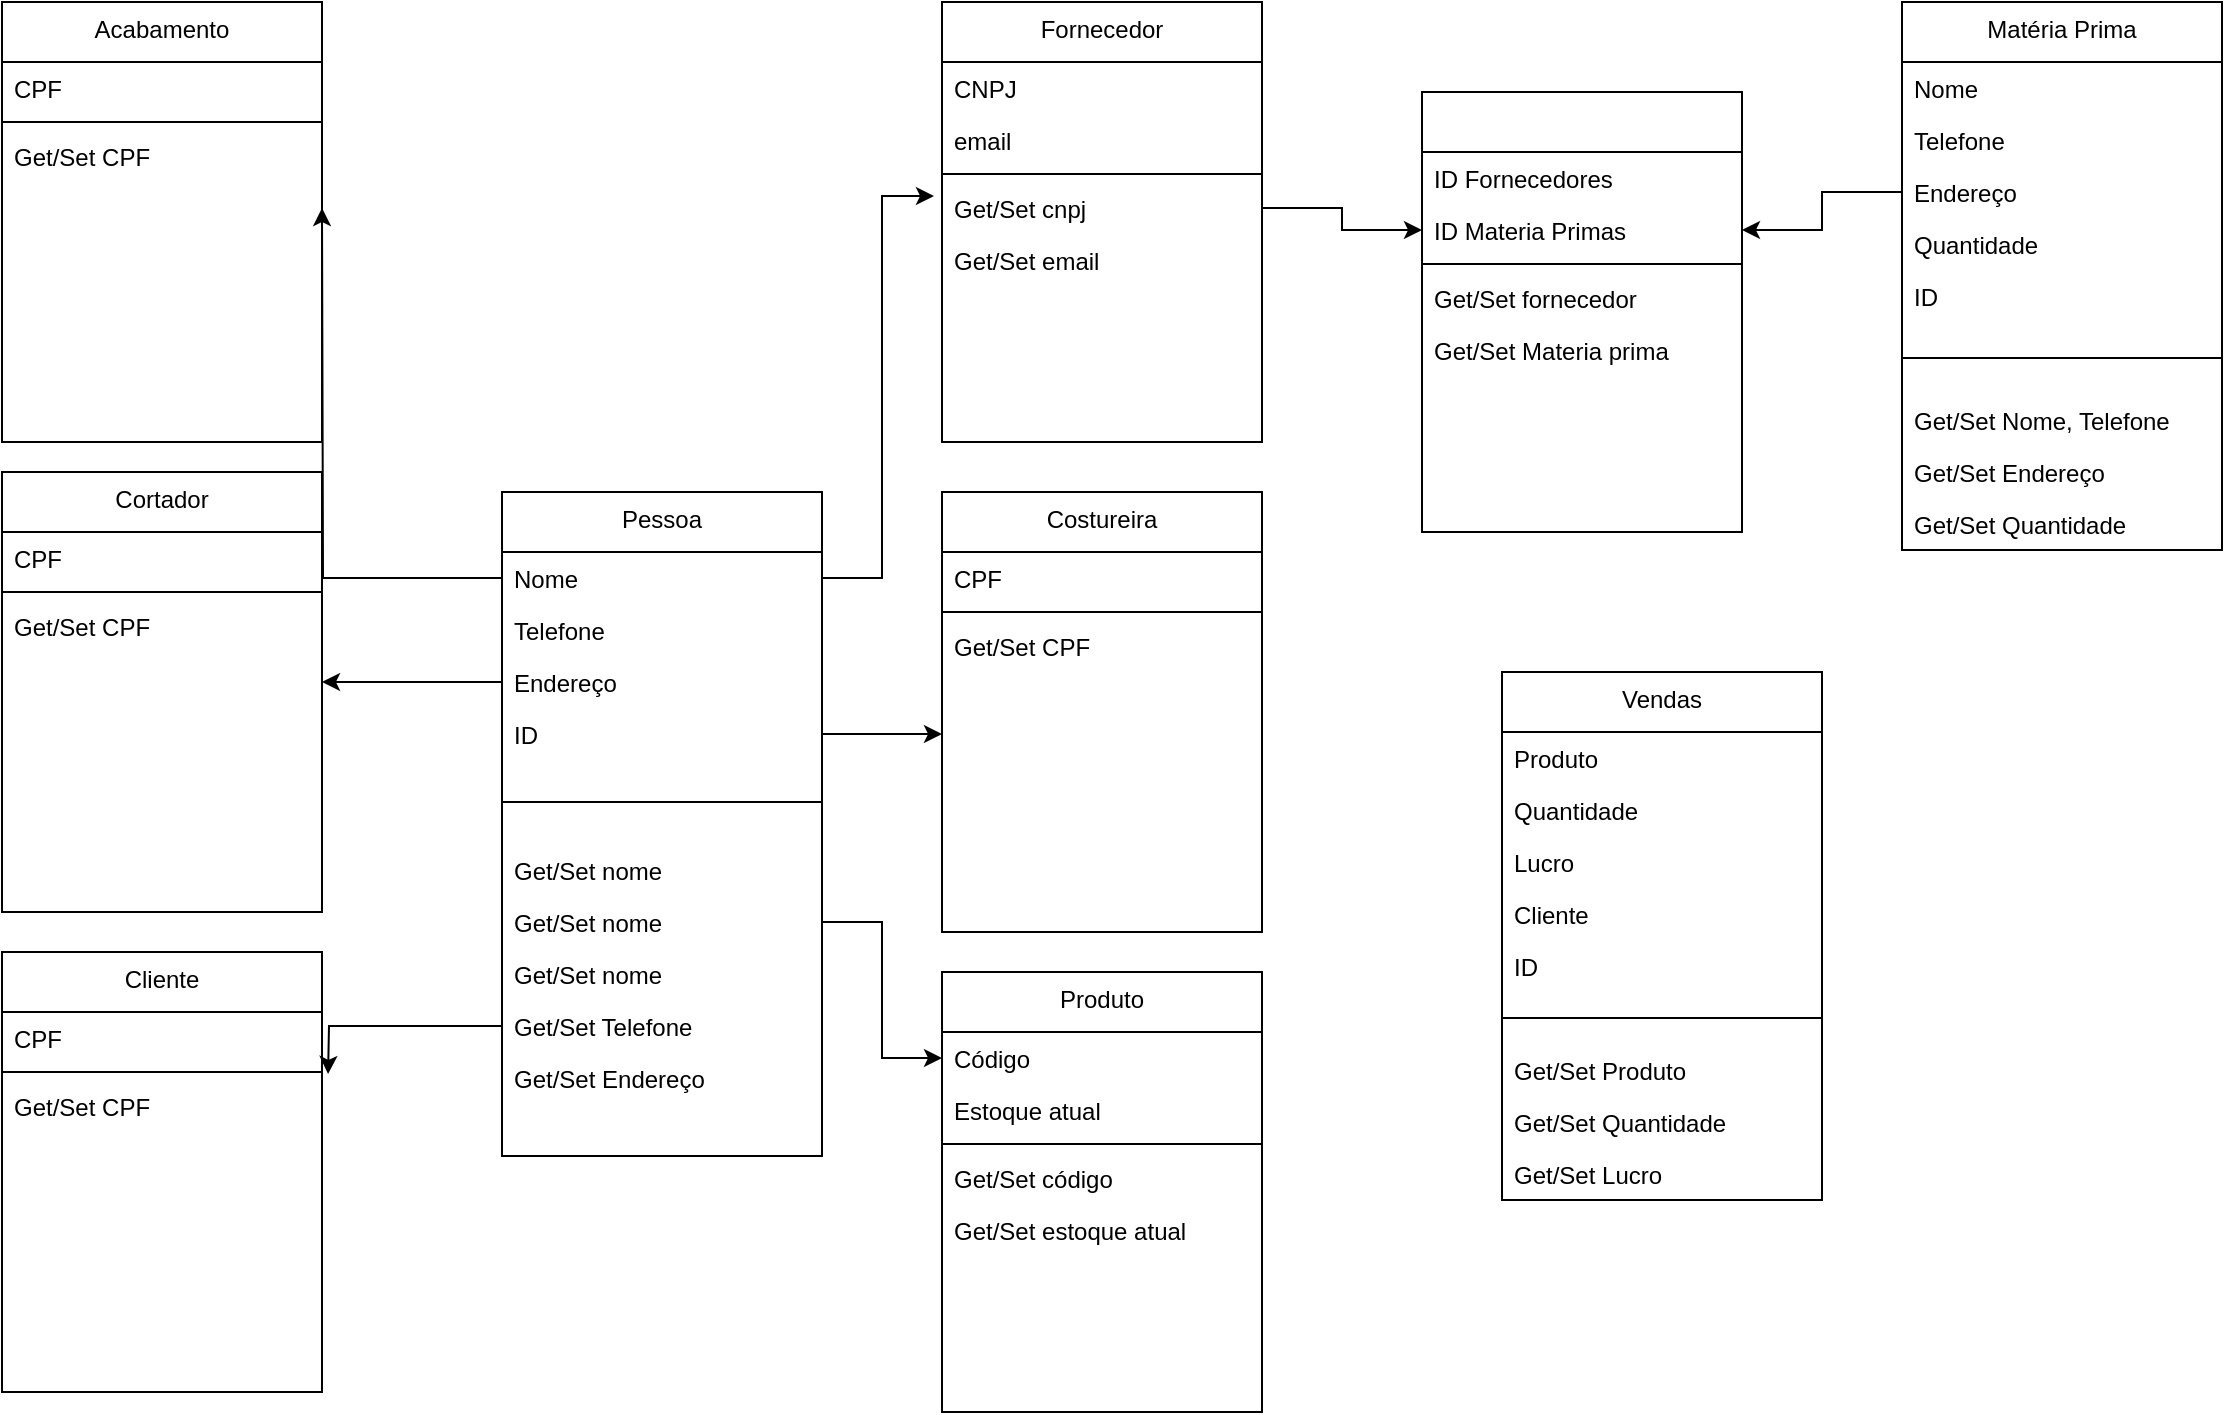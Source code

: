 <mxfile version="24.5.5" type="google">
  <diagram id="C5RBs43oDa-KdzZeNtuy" name="Page-1">
    <mxGraphModel grid="1" page="1" gridSize="10" guides="1" tooltips="1" connect="1" arrows="1" fold="1" pageScale="1" pageWidth="827" pageHeight="1169" math="0" shadow="0">
      <root>
        <mxCell id="WIyWlLk6GJQsqaUBKTNV-0" />
        <mxCell id="WIyWlLk6GJQsqaUBKTNV-1" parent="WIyWlLk6GJQsqaUBKTNV-0" />
        <mxCell id="zkfFHV4jXpPFQw0GAbJ--17" value="Pessoa" style="swimlane;fontStyle=0;align=center;verticalAlign=top;childLayout=stackLayout;horizontal=1;startSize=30;horizontalStack=0;resizeParent=1;resizeLast=0;collapsible=1;marginBottom=0;rounded=0;shadow=0;strokeWidth=1;" vertex="1" parent="WIyWlLk6GJQsqaUBKTNV-1">
          <mxGeometry x="300" y="290" width="160" height="332" as="geometry">
            <mxRectangle x="560" y="120" width="160" height="26" as="alternateBounds" />
          </mxGeometry>
        </mxCell>
        <mxCell id="zkfFHV4jXpPFQw0GAbJ--18" value="Nome" style="text;align=left;verticalAlign=top;spacingLeft=4;spacingRight=4;overflow=hidden;rotatable=0;points=[[0,0.5],[1,0.5]];portConstraint=eastwest;" vertex="1" parent="zkfFHV4jXpPFQw0GAbJ--17">
          <mxGeometry y="30" width="160" height="26" as="geometry" />
        </mxCell>
        <mxCell id="zkfFHV4jXpPFQw0GAbJ--19" value="Telefone" style="text;align=left;verticalAlign=top;spacingLeft=4;spacingRight=4;overflow=hidden;rotatable=0;points=[[0,0.5],[1,0.5]];portConstraint=eastwest;rounded=0;shadow=0;html=0;" vertex="1" parent="zkfFHV4jXpPFQw0GAbJ--17">
          <mxGeometry y="56" width="160" height="26" as="geometry" />
        </mxCell>
        <mxCell id="tnECMWdyMKxDktL1tYU4-21" style="edgeStyle=orthogonalEdgeStyle;rounded=0;orthogonalLoop=1;jettySize=auto;html=1;" edge="1" parent="zkfFHV4jXpPFQw0GAbJ--17" source="zkfFHV4jXpPFQw0GAbJ--20">
          <mxGeometry relative="1" as="geometry">
            <mxPoint x="-90" y="95" as="targetPoint" />
          </mxGeometry>
        </mxCell>
        <mxCell id="zkfFHV4jXpPFQw0GAbJ--20" value="Endereço" style="text;align=left;verticalAlign=top;spacingLeft=4;spacingRight=4;overflow=hidden;rotatable=0;points=[[0,0.5],[1,0.5]];portConstraint=eastwest;rounded=0;shadow=0;html=0;" vertex="1" parent="zkfFHV4jXpPFQw0GAbJ--17">
          <mxGeometry y="82" width="160" height="26" as="geometry" />
        </mxCell>
        <mxCell id="rUOSjP1XIgHr1UZ97DjN-0" style="edgeStyle=orthogonalEdgeStyle;rounded=0;orthogonalLoop=1;jettySize=auto;html=1;" edge="1" parent="zkfFHV4jXpPFQw0GAbJ--17" source="tnECMWdyMKxDktL1tYU4-23">
          <mxGeometry relative="1" as="geometry">
            <mxPoint x="220" y="121" as="targetPoint" />
          </mxGeometry>
        </mxCell>
        <mxCell id="tnECMWdyMKxDktL1tYU4-23" value="ID" style="text;align=left;verticalAlign=top;spacingLeft=4;spacingRight=4;overflow=hidden;rotatable=0;points=[[0,0.5],[1,0.5]];portConstraint=eastwest;rounded=0;shadow=0;html=0;" vertex="1" parent="zkfFHV4jXpPFQw0GAbJ--17">
          <mxGeometry y="108" width="160" height="26" as="geometry" />
        </mxCell>
        <mxCell id="zkfFHV4jXpPFQw0GAbJ--23" value="" style="line;html=1;strokeWidth=1;align=left;verticalAlign=middle;spacingTop=-1;spacingLeft=3;spacingRight=3;rotatable=0;labelPosition=right;points=[];portConstraint=eastwest;" vertex="1" parent="zkfFHV4jXpPFQw0GAbJ--17">
          <mxGeometry y="134" width="160" height="42" as="geometry" />
        </mxCell>
        <mxCell id="tnECMWdyMKxDktL1tYU4-25" value="Get/Set nome" style="text;align=left;verticalAlign=top;spacingLeft=4;spacingRight=4;overflow=hidden;rotatable=0;points=[[0,0.5],[1,0.5]];portConstraint=eastwest;" vertex="1" parent="zkfFHV4jXpPFQw0GAbJ--17">
          <mxGeometry y="176" width="160" height="26" as="geometry" />
        </mxCell>
        <mxCell id="tnECMWdyMKxDktL1tYU4-24" value="Get/Set nome" style="text;align=left;verticalAlign=top;spacingLeft=4;spacingRight=4;overflow=hidden;rotatable=0;points=[[0,0.5],[1,0.5]];portConstraint=eastwest;" vertex="1" parent="zkfFHV4jXpPFQw0GAbJ--17">
          <mxGeometry y="202" width="160" height="26" as="geometry" />
        </mxCell>
        <mxCell id="zkfFHV4jXpPFQw0GAbJ--24" value="Get/Set nome" style="text;align=left;verticalAlign=top;spacingLeft=4;spacingRight=4;overflow=hidden;rotatable=0;points=[[0,0.5],[1,0.5]];portConstraint=eastwest;" vertex="1" parent="zkfFHV4jXpPFQw0GAbJ--17">
          <mxGeometry y="228" width="160" height="26" as="geometry" />
        </mxCell>
        <mxCell id="zkfFHV4jXpPFQw0GAbJ--25" value="Get/Set Telefone" style="text;align=left;verticalAlign=top;spacingLeft=4;spacingRight=4;overflow=hidden;rotatable=0;points=[[0,0.5],[1,0.5]];portConstraint=eastwest;" vertex="1" parent="zkfFHV4jXpPFQw0GAbJ--17">
          <mxGeometry y="254" width="160" height="26" as="geometry" />
        </mxCell>
        <mxCell id="tnECMWdyMKxDktL1tYU4-1" value="Get/Set Endereço" style="text;align=left;verticalAlign=top;spacingLeft=4;spacingRight=4;overflow=hidden;rotatable=0;points=[[0,0.5],[1,0.5]];portConstraint=eastwest;" vertex="1" parent="zkfFHV4jXpPFQw0GAbJ--17">
          <mxGeometry y="280" width="160" height="26" as="geometry" />
        </mxCell>
        <mxCell id="T1OP8Bnf5XhSmpOeJoPT-0" value="Matéria Prima" style="swimlane;fontStyle=0;align=center;verticalAlign=top;childLayout=stackLayout;horizontal=1;startSize=30;horizontalStack=0;resizeParent=1;resizeLast=0;collapsible=1;marginBottom=0;rounded=0;shadow=0;strokeWidth=1;" vertex="1" parent="WIyWlLk6GJQsqaUBKTNV-1">
          <mxGeometry x="1000" y="45" width="160" height="274" as="geometry">
            <mxRectangle x="560" y="120" width="160" height="26" as="alternateBounds" />
          </mxGeometry>
        </mxCell>
        <mxCell id="T1OP8Bnf5XhSmpOeJoPT-1" value="Nome" style="text;align=left;verticalAlign=top;spacingLeft=4;spacingRight=4;overflow=hidden;rotatable=0;points=[[0,0.5],[1,0.5]];portConstraint=eastwest;" vertex="1" parent="T1OP8Bnf5XhSmpOeJoPT-0">
          <mxGeometry y="30" width="160" height="26" as="geometry" />
        </mxCell>
        <mxCell id="T1OP8Bnf5XhSmpOeJoPT-2" value="Telefone" style="text;align=left;verticalAlign=top;spacingLeft=4;spacingRight=4;overflow=hidden;rotatable=0;points=[[0,0.5],[1,0.5]];portConstraint=eastwest;rounded=0;shadow=0;html=0;" vertex="1" parent="T1OP8Bnf5XhSmpOeJoPT-0">
          <mxGeometry y="56" width="160" height="26" as="geometry" />
        </mxCell>
        <mxCell id="T1OP8Bnf5XhSmpOeJoPT-3" value="Endereço" style="text;align=left;verticalAlign=top;spacingLeft=4;spacingRight=4;overflow=hidden;rotatable=0;points=[[0,0.5],[1,0.5]];portConstraint=eastwest;rounded=0;shadow=0;html=0;" vertex="1" parent="T1OP8Bnf5XhSmpOeJoPT-0">
          <mxGeometry y="82" width="160" height="26" as="geometry" />
        </mxCell>
        <mxCell id="T1OP8Bnf5XhSmpOeJoPT-4" value="Quantidade" style="text;align=left;verticalAlign=top;spacingLeft=4;spacingRight=4;overflow=hidden;rotatable=0;points=[[0,0.5],[1,0.5]];portConstraint=eastwest;rounded=0;shadow=0;html=0;" vertex="1" parent="T1OP8Bnf5XhSmpOeJoPT-0">
          <mxGeometry y="108" width="160" height="26" as="geometry" />
        </mxCell>
        <mxCell id="lR7Mgf2FbufeY8SOAC1O-10" value="ID" style="text;align=left;verticalAlign=top;spacingLeft=4;spacingRight=4;overflow=hidden;rotatable=0;points=[[0,0.5],[1,0.5]];portConstraint=eastwest;rounded=0;shadow=0;html=0;" vertex="1" parent="T1OP8Bnf5XhSmpOeJoPT-0">
          <mxGeometry y="134" width="160" height="26" as="geometry" />
        </mxCell>
        <mxCell id="T1OP8Bnf5XhSmpOeJoPT-6" value="" style="line;html=1;strokeWidth=1;align=left;verticalAlign=middle;spacingTop=-1;spacingLeft=3;spacingRight=3;rotatable=0;labelPosition=right;points=[];portConstraint=eastwest;" vertex="1" parent="T1OP8Bnf5XhSmpOeJoPT-0">
          <mxGeometry y="160" width="160" height="36" as="geometry" />
        </mxCell>
        <mxCell id="T1OP8Bnf5XhSmpOeJoPT-7" value="Get/Set Nome, Telefone" style="text;align=left;verticalAlign=top;spacingLeft=4;spacingRight=4;overflow=hidden;rotatable=0;points=[[0,0.5],[1,0.5]];portConstraint=eastwest;" vertex="1" parent="T1OP8Bnf5XhSmpOeJoPT-0">
          <mxGeometry y="196" width="160" height="26" as="geometry" />
        </mxCell>
        <mxCell id="T1OP8Bnf5XhSmpOeJoPT-8" value="Get/Set Endereço" style="text;align=left;verticalAlign=top;spacingLeft=4;spacingRight=4;overflow=hidden;rotatable=0;points=[[0,0.5],[1,0.5]];portConstraint=eastwest;" vertex="1" parent="T1OP8Bnf5XhSmpOeJoPT-0">
          <mxGeometry y="222" width="160" height="26" as="geometry" />
        </mxCell>
        <mxCell id="te3hsQJgcAd9mouNJxqq-2" value="Get/Set Quantidade" style="text;align=left;verticalAlign=top;spacingLeft=4;spacingRight=4;overflow=hidden;rotatable=0;points=[[0,0.5],[1,0.5]];portConstraint=eastwest;" vertex="1" parent="T1OP8Bnf5XhSmpOeJoPT-0">
          <mxGeometry y="248" width="160" height="26" as="geometry" />
        </mxCell>
        <mxCell id="T1OP8Bnf5XhSmpOeJoPT-9" value="Produto" style="swimlane;fontStyle=0;align=center;verticalAlign=top;childLayout=stackLayout;horizontal=1;startSize=30;horizontalStack=0;resizeParent=1;resizeLast=0;collapsible=1;marginBottom=0;rounded=0;shadow=0;strokeWidth=1;" vertex="1" parent="WIyWlLk6GJQsqaUBKTNV-1">
          <mxGeometry x="520" y="530" width="160" height="220" as="geometry">
            <mxRectangle x="560" y="120" width="160" height="26" as="alternateBounds" />
          </mxGeometry>
        </mxCell>
        <mxCell id="T1OP8Bnf5XhSmpOeJoPT-11" value="Código" style="text;align=left;verticalAlign=top;spacingLeft=4;spacingRight=4;overflow=hidden;rotatable=0;points=[[0,0.5],[1,0.5]];portConstraint=eastwest;rounded=0;shadow=0;html=0;" vertex="1" parent="T1OP8Bnf5XhSmpOeJoPT-9">
          <mxGeometry y="30" width="160" height="26" as="geometry" />
        </mxCell>
        <mxCell id="T1OP8Bnf5XhSmpOeJoPT-14" value="Estoque atual" style="text;align=left;verticalAlign=top;spacingLeft=4;spacingRight=4;overflow=hidden;rotatable=0;points=[[0,0.5],[1,0.5]];portConstraint=eastwest;rounded=0;shadow=0;html=0;" vertex="1" parent="T1OP8Bnf5XhSmpOeJoPT-9">
          <mxGeometry y="56" width="160" height="26" as="geometry" />
        </mxCell>
        <mxCell id="T1OP8Bnf5XhSmpOeJoPT-15" value="" style="line;html=1;strokeWidth=1;align=left;verticalAlign=middle;spacingTop=-1;spacingLeft=3;spacingRight=3;rotatable=0;labelPosition=right;points=[];portConstraint=eastwest;" vertex="1" parent="T1OP8Bnf5XhSmpOeJoPT-9">
          <mxGeometry y="82" width="160" height="8" as="geometry" />
        </mxCell>
        <mxCell id="T1OP8Bnf5XhSmpOeJoPT-16" value="Get/Set código" style="text;align=left;verticalAlign=top;spacingLeft=4;spacingRight=4;overflow=hidden;rotatable=0;points=[[0,0.5],[1,0.5]];portConstraint=eastwest;" vertex="1" parent="T1OP8Bnf5XhSmpOeJoPT-9">
          <mxGeometry y="90" width="160" height="26" as="geometry" />
        </mxCell>
        <mxCell id="tnECMWdyMKxDktL1tYU4-22" value="Get/Set estoque atual " style="text;align=left;verticalAlign=top;spacingLeft=4;spacingRight=4;overflow=hidden;rotatable=0;points=[[0,0.5],[1,0.5]];portConstraint=eastwest;" vertex="1" parent="T1OP8Bnf5XhSmpOeJoPT-9">
          <mxGeometry y="116" width="160" height="26" as="geometry" />
        </mxCell>
        <mxCell id="T1OP8Bnf5XhSmpOeJoPT-18" value="Acabamento" style="swimlane;fontStyle=0;align=center;verticalAlign=top;childLayout=stackLayout;horizontal=1;startSize=30;horizontalStack=0;resizeParent=1;resizeLast=0;collapsible=1;marginBottom=0;rounded=0;shadow=0;strokeWidth=1;" vertex="1" parent="WIyWlLk6GJQsqaUBKTNV-1">
          <mxGeometry x="50" y="45" width="160" height="220" as="geometry">
            <mxRectangle x="560" y="120" width="160" height="26" as="alternateBounds" />
          </mxGeometry>
        </mxCell>
        <mxCell id="T1OP8Bnf5XhSmpOeJoPT-19" value="CPF" style="text;align=left;verticalAlign=top;spacingLeft=4;spacingRight=4;overflow=hidden;rotatable=0;points=[[0,0.5],[1,0.5]];portConstraint=eastwest;" vertex="1" parent="T1OP8Bnf5XhSmpOeJoPT-18">
          <mxGeometry y="30" width="160" height="26" as="geometry" />
        </mxCell>
        <mxCell id="T1OP8Bnf5XhSmpOeJoPT-24" value="" style="line;html=1;strokeWidth=1;align=left;verticalAlign=middle;spacingTop=-1;spacingLeft=3;spacingRight=3;rotatable=0;labelPosition=right;points=[];portConstraint=eastwest;" vertex="1" parent="T1OP8Bnf5XhSmpOeJoPT-18">
          <mxGeometry y="56" width="160" height="8" as="geometry" />
        </mxCell>
        <mxCell id="T1OP8Bnf5XhSmpOeJoPT-25" value="Get/Set CPF" style="text;align=left;verticalAlign=top;spacingLeft=4;spacingRight=4;overflow=hidden;rotatable=0;points=[[0,0.5],[1,0.5]];portConstraint=eastwest;" vertex="1" parent="T1OP8Bnf5XhSmpOeJoPT-18">
          <mxGeometry y="64" width="160" height="26" as="geometry" />
        </mxCell>
        <mxCell id="T1OP8Bnf5XhSmpOeJoPT-27" value="Cortador" style="swimlane;fontStyle=0;align=center;verticalAlign=top;childLayout=stackLayout;horizontal=1;startSize=30;horizontalStack=0;resizeParent=1;resizeLast=0;collapsible=1;marginBottom=0;rounded=0;shadow=0;strokeWidth=1;" vertex="1" parent="WIyWlLk6GJQsqaUBKTNV-1">
          <mxGeometry x="50" y="280" width="160" height="220" as="geometry">
            <mxRectangle x="560" y="120" width="160" height="26" as="alternateBounds" />
          </mxGeometry>
        </mxCell>
        <mxCell id="T1OP8Bnf5XhSmpOeJoPT-31" value="CPF" style="text;align=left;verticalAlign=top;spacingLeft=4;spacingRight=4;overflow=hidden;rotatable=0;points=[[0,0.5],[1,0.5]];portConstraint=eastwest;rounded=0;shadow=0;html=0;" vertex="1" parent="T1OP8Bnf5XhSmpOeJoPT-27">
          <mxGeometry y="30" width="160" height="26" as="geometry" />
        </mxCell>
        <mxCell id="T1OP8Bnf5XhSmpOeJoPT-33" value="" style="line;html=1;strokeWidth=1;align=left;verticalAlign=middle;spacingTop=-1;spacingLeft=3;spacingRight=3;rotatable=0;labelPosition=right;points=[];portConstraint=eastwest;" vertex="1" parent="T1OP8Bnf5XhSmpOeJoPT-27">
          <mxGeometry y="56" width="160" height="8" as="geometry" />
        </mxCell>
        <mxCell id="T1OP8Bnf5XhSmpOeJoPT-34" value="Get/Set CPF" style="text;align=left;verticalAlign=top;spacingLeft=4;spacingRight=4;overflow=hidden;rotatable=0;points=[[0,0.5],[1,0.5]];portConstraint=eastwest;" vertex="1" parent="T1OP8Bnf5XhSmpOeJoPT-27">
          <mxGeometry y="64" width="160" height="26" as="geometry" />
        </mxCell>
        <mxCell id="T1OP8Bnf5XhSmpOeJoPT-36" value="Costureira" style="swimlane;fontStyle=0;align=center;verticalAlign=top;childLayout=stackLayout;horizontal=1;startSize=30;horizontalStack=0;resizeParent=1;resizeLast=0;collapsible=1;marginBottom=0;rounded=0;shadow=0;strokeWidth=1;" vertex="1" parent="WIyWlLk6GJQsqaUBKTNV-1">
          <mxGeometry x="520" y="290" width="160" height="220" as="geometry">
            <mxRectangle x="560" y="120" width="160" height="26" as="alternateBounds" />
          </mxGeometry>
        </mxCell>
        <mxCell id="T1OP8Bnf5XhSmpOeJoPT-37" value="CPF" style="text;align=left;verticalAlign=top;spacingLeft=4;spacingRight=4;overflow=hidden;rotatable=0;points=[[0,0.5],[1,0.5]];portConstraint=eastwest;" vertex="1" parent="T1OP8Bnf5XhSmpOeJoPT-36">
          <mxGeometry y="30" width="160" height="26" as="geometry" />
        </mxCell>
        <mxCell id="T1OP8Bnf5XhSmpOeJoPT-42" value="" style="line;html=1;strokeWidth=1;align=left;verticalAlign=middle;spacingTop=-1;spacingLeft=3;spacingRight=3;rotatable=0;labelPosition=right;points=[];portConstraint=eastwest;" vertex="1" parent="T1OP8Bnf5XhSmpOeJoPT-36">
          <mxGeometry y="56" width="160" height="8" as="geometry" />
        </mxCell>
        <mxCell id="T1OP8Bnf5XhSmpOeJoPT-43" value="Get/Set CPF" style="text;align=left;verticalAlign=top;spacingLeft=4;spacingRight=4;overflow=hidden;rotatable=0;points=[[0,0.5],[1,0.5]];portConstraint=eastwest;" vertex="1" parent="T1OP8Bnf5XhSmpOeJoPT-36">
          <mxGeometry y="64" width="160" height="26" as="geometry" />
        </mxCell>
        <mxCell id="PFRWZ9seNRHkIm8I4RsB-0" value="Cliente" style="swimlane;fontStyle=0;align=center;verticalAlign=top;childLayout=stackLayout;horizontal=1;startSize=30;horizontalStack=0;resizeParent=1;resizeLast=0;collapsible=1;marginBottom=0;rounded=0;shadow=0;strokeWidth=1;" vertex="1" parent="WIyWlLk6GJQsqaUBKTNV-1">
          <mxGeometry x="50" y="520" width="160" height="220" as="geometry">
            <mxRectangle x="560" y="120" width="160" height="26" as="alternateBounds" />
          </mxGeometry>
        </mxCell>
        <mxCell id="PFRWZ9seNRHkIm8I4RsB-1" value="CPF" style="text;align=left;verticalAlign=top;spacingLeft=4;spacingRight=4;overflow=hidden;rotatable=0;points=[[0,0.5],[1,0.5]];portConstraint=eastwest;" vertex="1" parent="PFRWZ9seNRHkIm8I4RsB-0">
          <mxGeometry y="30" width="160" height="26" as="geometry" />
        </mxCell>
        <mxCell id="PFRWZ9seNRHkIm8I4RsB-6" value="" style="line;html=1;strokeWidth=1;align=left;verticalAlign=middle;spacingTop=-1;spacingLeft=3;spacingRight=3;rotatable=0;labelPosition=right;points=[];portConstraint=eastwest;" vertex="1" parent="PFRWZ9seNRHkIm8I4RsB-0">
          <mxGeometry y="56" width="160" height="8" as="geometry" />
        </mxCell>
        <mxCell id="PFRWZ9seNRHkIm8I4RsB-7" value="Get/Set CPF" style="text;align=left;verticalAlign=top;spacingLeft=4;spacingRight=4;overflow=hidden;rotatable=0;points=[[0,0.5],[1,0.5]];portConstraint=eastwest;" vertex="1" parent="PFRWZ9seNRHkIm8I4RsB-0">
          <mxGeometry y="64" width="160" height="26" as="geometry" />
        </mxCell>
        <mxCell id="PFRWZ9seNRHkIm8I4RsB-9" value="Vendas" style="swimlane;fontStyle=0;align=center;verticalAlign=top;childLayout=stackLayout;horizontal=1;startSize=30;horizontalStack=0;resizeParent=1;resizeLast=0;collapsible=1;marginBottom=0;rounded=0;shadow=0;strokeWidth=1;" vertex="1" parent="WIyWlLk6GJQsqaUBKTNV-1">
          <mxGeometry x="800" y="380" width="160" height="264" as="geometry">
            <mxRectangle x="560" y="120" width="160" height="26" as="alternateBounds" />
          </mxGeometry>
        </mxCell>
        <mxCell id="PFRWZ9seNRHkIm8I4RsB-10" value="Produto" style="text;align=left;verticalAlign=top;spacingLeft=4;spacingRight=4;overflow=hidden;rotatable=0;points=[[0,0.5],[1,0.5]];portConstraint=eastwest;" vertex="1" parent="PFRWZ9seNRHkIm8I4RsB-9">
          <mxGeometry y="30" width="160" height="26" as="geometry" />
        </mxCell>
        <mxCell id="PFRWZ9seNRHkIm8I4RsB-11" value="Quantidade" style="text;align=left;verticalAlign=top;spacingLeft=4;spacingRight=4;overflow=hidden;rotatable=0;points=[[0,0.5],[1,0.5]];portConstraint=eastwest;rounded=0;shadow=0;html=0;" vertex="1" parent="PFRWZ9seNRHkIm8I4RsB-9">
          <mxGeometry y="56" width="160" height="26" as="geometry" />
        </mxCell>
        <mxCell id="PFRWZ9seNRHkIm8I4RsB-12" value="Lucro" style="text;align=left;verticalAlign=top;spacingLeft=4;spacingRight=4;overflow=hidden;rotatable=0;points=[[0,0.5],[1,0.5]];portConstraint=eastwest;rounded=0;shadow=0;html=0;" vertex="1" parent="PFRWZ9seNRHkIm8I4RsB-9">
          <mxGeometry y="82" width="160" height="26" as="geometry" />
        </mxCell>
        <mxCell id="PFRWZ9seNRHkIm8I4RsB-13" value="Cliente" style="text;align=left;verticalAlign=top;spacingLeft=4;spacingRight=4;overflow=hidden;rotatable=0;points=[[0,0.5],[1,0.5]];portConstraint=eastwest;rounded=0;shadow=0;html=0;" vertex="1" parent="PFRWZ9seNRHkIm8I4RsB-9">
          <mxGeometry y="108" width="160" height="26" as="geometry" />
        </mxCell>
        <mxCell id="lR7Mgf2FbufeY8SOAC1O-11" value="ID" style="text;align=left;verticalAlign=top;spacingLeft=4;spacingRight=4;overflow=hidden;rotatable=0;points=[[0,0.5],[1,0.5]];portConstraint=eastwest;" vertex="1" parent="PFRWZ9seNRHkIm8I4RsB-9">
          <mxGeometry y="134" width="160" height="26" as="geometry" />
        </mxCell>
        <mxCell id="PFRWZ9seNRHkIm8I4RsB-15" value="" style="line;html=1;strokeWidth=1;align=left;verticalAlign=middle;spacingTop=-1;spacingLeft=3;spacingRight=3;rotatable=0;labelPosition=right;points=[];portConstraint=eastwest;" vertex="1" parent="PFRWZ9seNRHkIm8I4RsB-9">
          <mxGeometry y="160" width="160" height="26" as="geometry" />
        </mxCell>
        <mxCell id="PFRWZ9seNRHkIm8I4RsB-16" value="Get/Set Produto" style="text;align=left;verticalAlign=top;spacingLeft=4;spacingRight=4;overflow=hidden;rotatable=0;points=[[0,0.5],[1,0.5]];portConstraint=eastwest;" vertex="1" parent="PFRWZ9seNRHkIm8I4RsB-9">
          <mxGeometry y="186" width="160" height="26" as="geometry" />
        </mxCell>
        <mxCell id="PFRWZ9seNRHkIm8I4RsB-17" value="Get/Set Quantidade" style="text;align=left;verticalAlign=top;spacingLeft=4;spacingRight=4;overflow=hidden;rotatable=0;points=[[0,0.5],[1,0.5]];portConstraint=eastwest;" vertex="1" parent="PFRWZ9seNRHkIm8I4RsB-9">
          <mxGeometry y="212" width="160" height="26" as="geometry" />
        </mxCell>
        <mxCell id="lR7Mgf2FbufeY8SOAC1O-0" value="Get/Set Lucro" style="text;align=left;verticalAlign=top;spacingLeft=4;spacingRight=4;overflow=hidden;rotatable=0;points=[[0,0.5],[1,0.5]];portConstraint=eastwest;" vertex="1" parent="PFRWZ9seNRHkIm8I4RsB-9">
          <mxGeometry y="238" width="160" height="26" as="geometry" />
        </mxCell>
        <mxCell id="PFRWZ9seNRHkIm8I4RsB-18" value="Fornecedor" style="swimlane;fontStyle=0;align=center;verticalAlign=top;childLayout=stackLayout;horizontal=1;startSize=30;horizontalStack=0;resizeParent=1;resizeLast=0;collapsible=1;marginBottom=0;rounded=0;shadow=0;strokeWidth=1;" vertex="1" parent="WIyWlLk6GJQsqaUBKTNV-1">
          <mxGeometry x="520" y="45" width="160" height="220" as="geometry">
            <mxRectangle x="560" y="120" width="160" height="26" as="alternateBounds" />
          </mxGeometry>
        </mxCell>
        <mxCell id="PFRWZ9seNRHkIm8I4RsB-19" value="CNPJ" style="text;align=left;verticalAlign=top;spacingLeft=4;spacingRight=4;overflow=hidden;rotatable=0;points=[[0,0.5],[1,0.5]];portConstraint=eastwest;" vertex="1" parent="PFRWZ9seNRHkIm8I4RsB-18">
          <mxGeometry y="30" width="160" height="26" as="geometry" />
        </mxCell>
        <mxCell id="PFRWZ9seNRHkIm8I4RsB-20" value="email" style="text;align=left;verticalAlign=top;spacingLeft=4;spacingRight=4;overflow=hidden;rotatable=0;points=[[0,0.5],[1,0.5]];portConstraint=eastwest;rounded=0;shadow=0;html=0;" vertex="1" parent="PFRWZ9seNRHkIm8I4RsB-18">
          <mxGeometry y="56" width="160" height="26" as="geometry" />
        </mxCell>
        <mxCell id="PFRWZ9seNRHkIm8I4RsB-24" value="" style="line;html=1;strokeWidth=1;align=left;verticalAlign=middle;spacingTop=-1;spacingLeft=3;spacingRight=3;rotatable=0;labelPosition=right;points=[];portConstraint=eastwest;" vertex="1" parent="PFRWZ9seNRHkIm8I4RsB-18">
          <mxGeometry y="82" width="160" height="8" as="geometry" />
        </mxCell>
        <mxCell id="PFRWZ9seNRHkIm8I4RsB-25" value="Get/Set cnpj" style="text;align=left;verticalAlign=top;spacingLeft=4;spacingRight=4;overflow=hidden;rotatable=0;points=[[0,0.5],[1,0.5]];portConstraint=eastwest;" vertex="1" parent="PFRWZ9seNRHkIm8I4RsB-18">
          <mxGeometry y="90" width="160" height="26" as="geometry" />
        </mxCell>
        <mxCell id="PFRWZ9seNRHkIm8I4RsB-26" value="Get/Set email" style="text;align=left;verticalAlign=top;spacingLeft=4;spacingRight=4;overflow=hidden;rotatable=0;points=[[0,0.5],[1,0.5]];portConstraint=eastwest;" vertex="1" parent="PFRWZ9seNRHkIm8I4RsB-18">
          <mxGeometry y="116" width="160" height="26" as="geometry" />
        </mxCell>
        <mxCell id="tnECMWdyMKxDktL1tYU4-4" style="edgeStyle=orthogonalEdgeStyle;rounded=0;orthogonalLoop=1;jettySize=auto;html=1;entryX=1.019;entryY=0.192;entryDx=0;entryDy=0;entryPerimeter=0;" edge="1" parent="WIyWlLk6GJQsqaUBKTNV-1" source="zkfFHV4jXpPFQw0GAbJ--25">
          <mxGeometry relative="1" as="geometry">
            <mxPoint x="213.04" y="580.992" as="targetPoint" />
          </mxGeometry>
        </mxCell>
        <mxCell id="tnECMWdyMKxDktL1tYU4-11" style="edgeStyle=orthogonalEdgeStyle;rounded=0;orthogonalLoop=1;jettySize=auto;html=1;entryX=-0.025;entryY=0.269;entryDx=0;entryDy=0;entryPerimeter=0;" edge="1" parent="WIyWlLk6GJQsqaUBKTNV-1" source="zkfFHV4jXpPFQw0GAbJ--18" target="PFRWZ9seNRHkIm8I4RsB-25">
          <mxGeometry relative="1" as="geometry" />
        </mxCell>
        <mxCell id="krMzLdtZwRfJohFeASEk-3" style="edgeStyle=orthogonalEdgeStyle;rounded=0;orthogonalLoop=1;jettySize=auto;html=1;entryX=0;entryY=0.5;entryDx=0;entryDy=0;" edge="1" parent="WIyWlLk6GJQsqaUBKTNV-1" source="tnECMWdyMKxDktL1tYU4-24" target="T1OP8Bnf5XhSmpOeJoPT-11">
          <mxGeometry relative="1" as="geometry" />
        </mxCell>
        <mxCell id="krMzLdtZwRfJohFeASEk-4" style="edgeStyle=orthogonalEdgeStyle;rounded=0;orthogonalLoop=1;jettySize=auto;html=1;entryX=1;entryY=0.5;entryDx=0;entryDy=0;" edge="1" parent="WIyWlLk6GJQsqaUBKTNV-1" source="zkfFHV4jXpPFQw0GAbJ--18">
          <mxGeometry relative="1" as="geometry">
            <mxPoint x="210" y="148" as="targetPoint" />
          </mxGeometry>
        </mxCell>
        <mxCell id="lR7Mgf2FbufeY8SOAC1O-12" value="" style="swimlane;fontStyle=0;align=center;verticalAlign=top;childLayout=stackLayout;horizontal=1;startSize=30;horizontalStack=0;resizeParent=1;resizeLast=0;collapsible=1;marginBottom=0;rounded=0;shadow=0;strokeWidth=1;" vertex="1" parent="WIyWlLk6GJQsqaUBKTNV-1">
          <mxGeometry x="760" y="90" width="160" height="220" as="geometry">
            <mxRectangle x="560" y="120" width="160" height="26" as="alternateBounds" />
          </mxGeometry>
        </mxCell>
        <mxCell id="lR7Mgf2FbufeY8SOAC1O-13" value="ID Fornecedores" style="text;align=left;verticalAlign=top;spacingLeft=4;spacingRight=4;overflow=hidden;rotatable=0;points=[[0,0.5],[1,0.5]];portConstraint=eastwest;" vertex="1" parent="lR7Mgf2FbufeY8SOAC1O-12">
          <mxGeometry y="30" width="160" height="26" as="geometry" />
        </mxCell>
        <mxCell id="lR7Mgf2FbufeY8SOAC1O-14" value="ID Materia Primas" style="text;align=left;verticalAlign=top;spacingLeft=4;spacingRight=4;overflow=hidden;rotatable=0;points=[[0,0.5],[1,0.5]];portConstraint=eastwest;rounded=0;shadow=0;html=0;" vertex="1" parent="lR7Mgf2FbufeY8SOAC1O-12">
          <mxGeometry y="56" width="160" height="26" as="geometry" />
        </mxCell>
        <mxCell id="lR7Mgf2FbufeY8SOAC1O-15" value="" style="line;html=1;strokeWidth=1;align=left;verticalAlign=middle;spacingTop=-1;spacingLeft=3;spacingRight=3;rotatable=0;labelPosition=right;points=[];portConstraint=eastwest;" vertex="1" parent="lR7Mgf2FbufeY8SOAC1O-12">
          <mxGeometry y="82" width="160" height="8" as="geometry" />
        </mxCell>
        <mxCell id="lR7Mgf2FbufeY8SOAC1O-16" value="Get/Set fornecedor" style="text;align=left;verticalAlign=top;spacingLeft=4;spacingRight=4;overflow=hidden;rotatable=0;points=[[0,0.5],[1,0.5]];portConstraint=eastwest;" vertex="1" parent="lR7Mgf2FbufeY8SOAC1O-12">
          <mxGeometry y="90" width="160" height="26" as="geometry" />
        </mxCell>
        <mxCell id="lR7Mgf2FbufeY8SOAC1O-17" value="Get/Set Materia prima" style="text;align=left;verticalAlign=top;spacingLeft=4;spacingRight=4;overflow=hidden;rotatable=0;points=[[0,0.5],[1,0.5]];portConstraint=eastwest;" vertex="1" parent="lR7Mgf2FbufeY8SOAC1O-12">
          <mxGeometry y="116" width="160" height="26" as="geometry" />
        </mxCell>
        <mxCell id="lR7Mgf2FbufeY8SOAC1O-18" style="edgeStyle=orthogonalEdgeStyle;rounded=0;orthogonalLoop=1;jettySize=auto;html=1;entryX=0;entryY=0.5;entryDx=0;entryDy=0;" edge="1" parent="WIyWlLk6GJQsqaUBKTNV-1" source="PFRWZ9seNRHkIm8I4RsB-25" target="lR7Mgf2FbufeY8SOAC1O-14">
          <mxGeometry relative="1" as="geometry" />
        </mxCell>
        <mxCell id="lR7Mgf2FbufeY8SOAC1O-19" style="edgeStyle=orthogonalEdgeStyle;rounded=0;orthogonalLoop=1;jettySize=auto;html=1;entryX=1;entryY=0.5;entryDx=0;entryDy=0;" edge="1" parent="WIyWlLk6GJQsqaUBKTNV-1" source="T1OP8Bnf5XhSmpOeJoPT-3" target="lR7Mgf2FbufeY8SOAC1O-14">
          <mxGeometry relative="1" as="geometry" />
        </mxCell>
      </root>
    </mxGraphModel>
  </diagram>
</mxfile>
